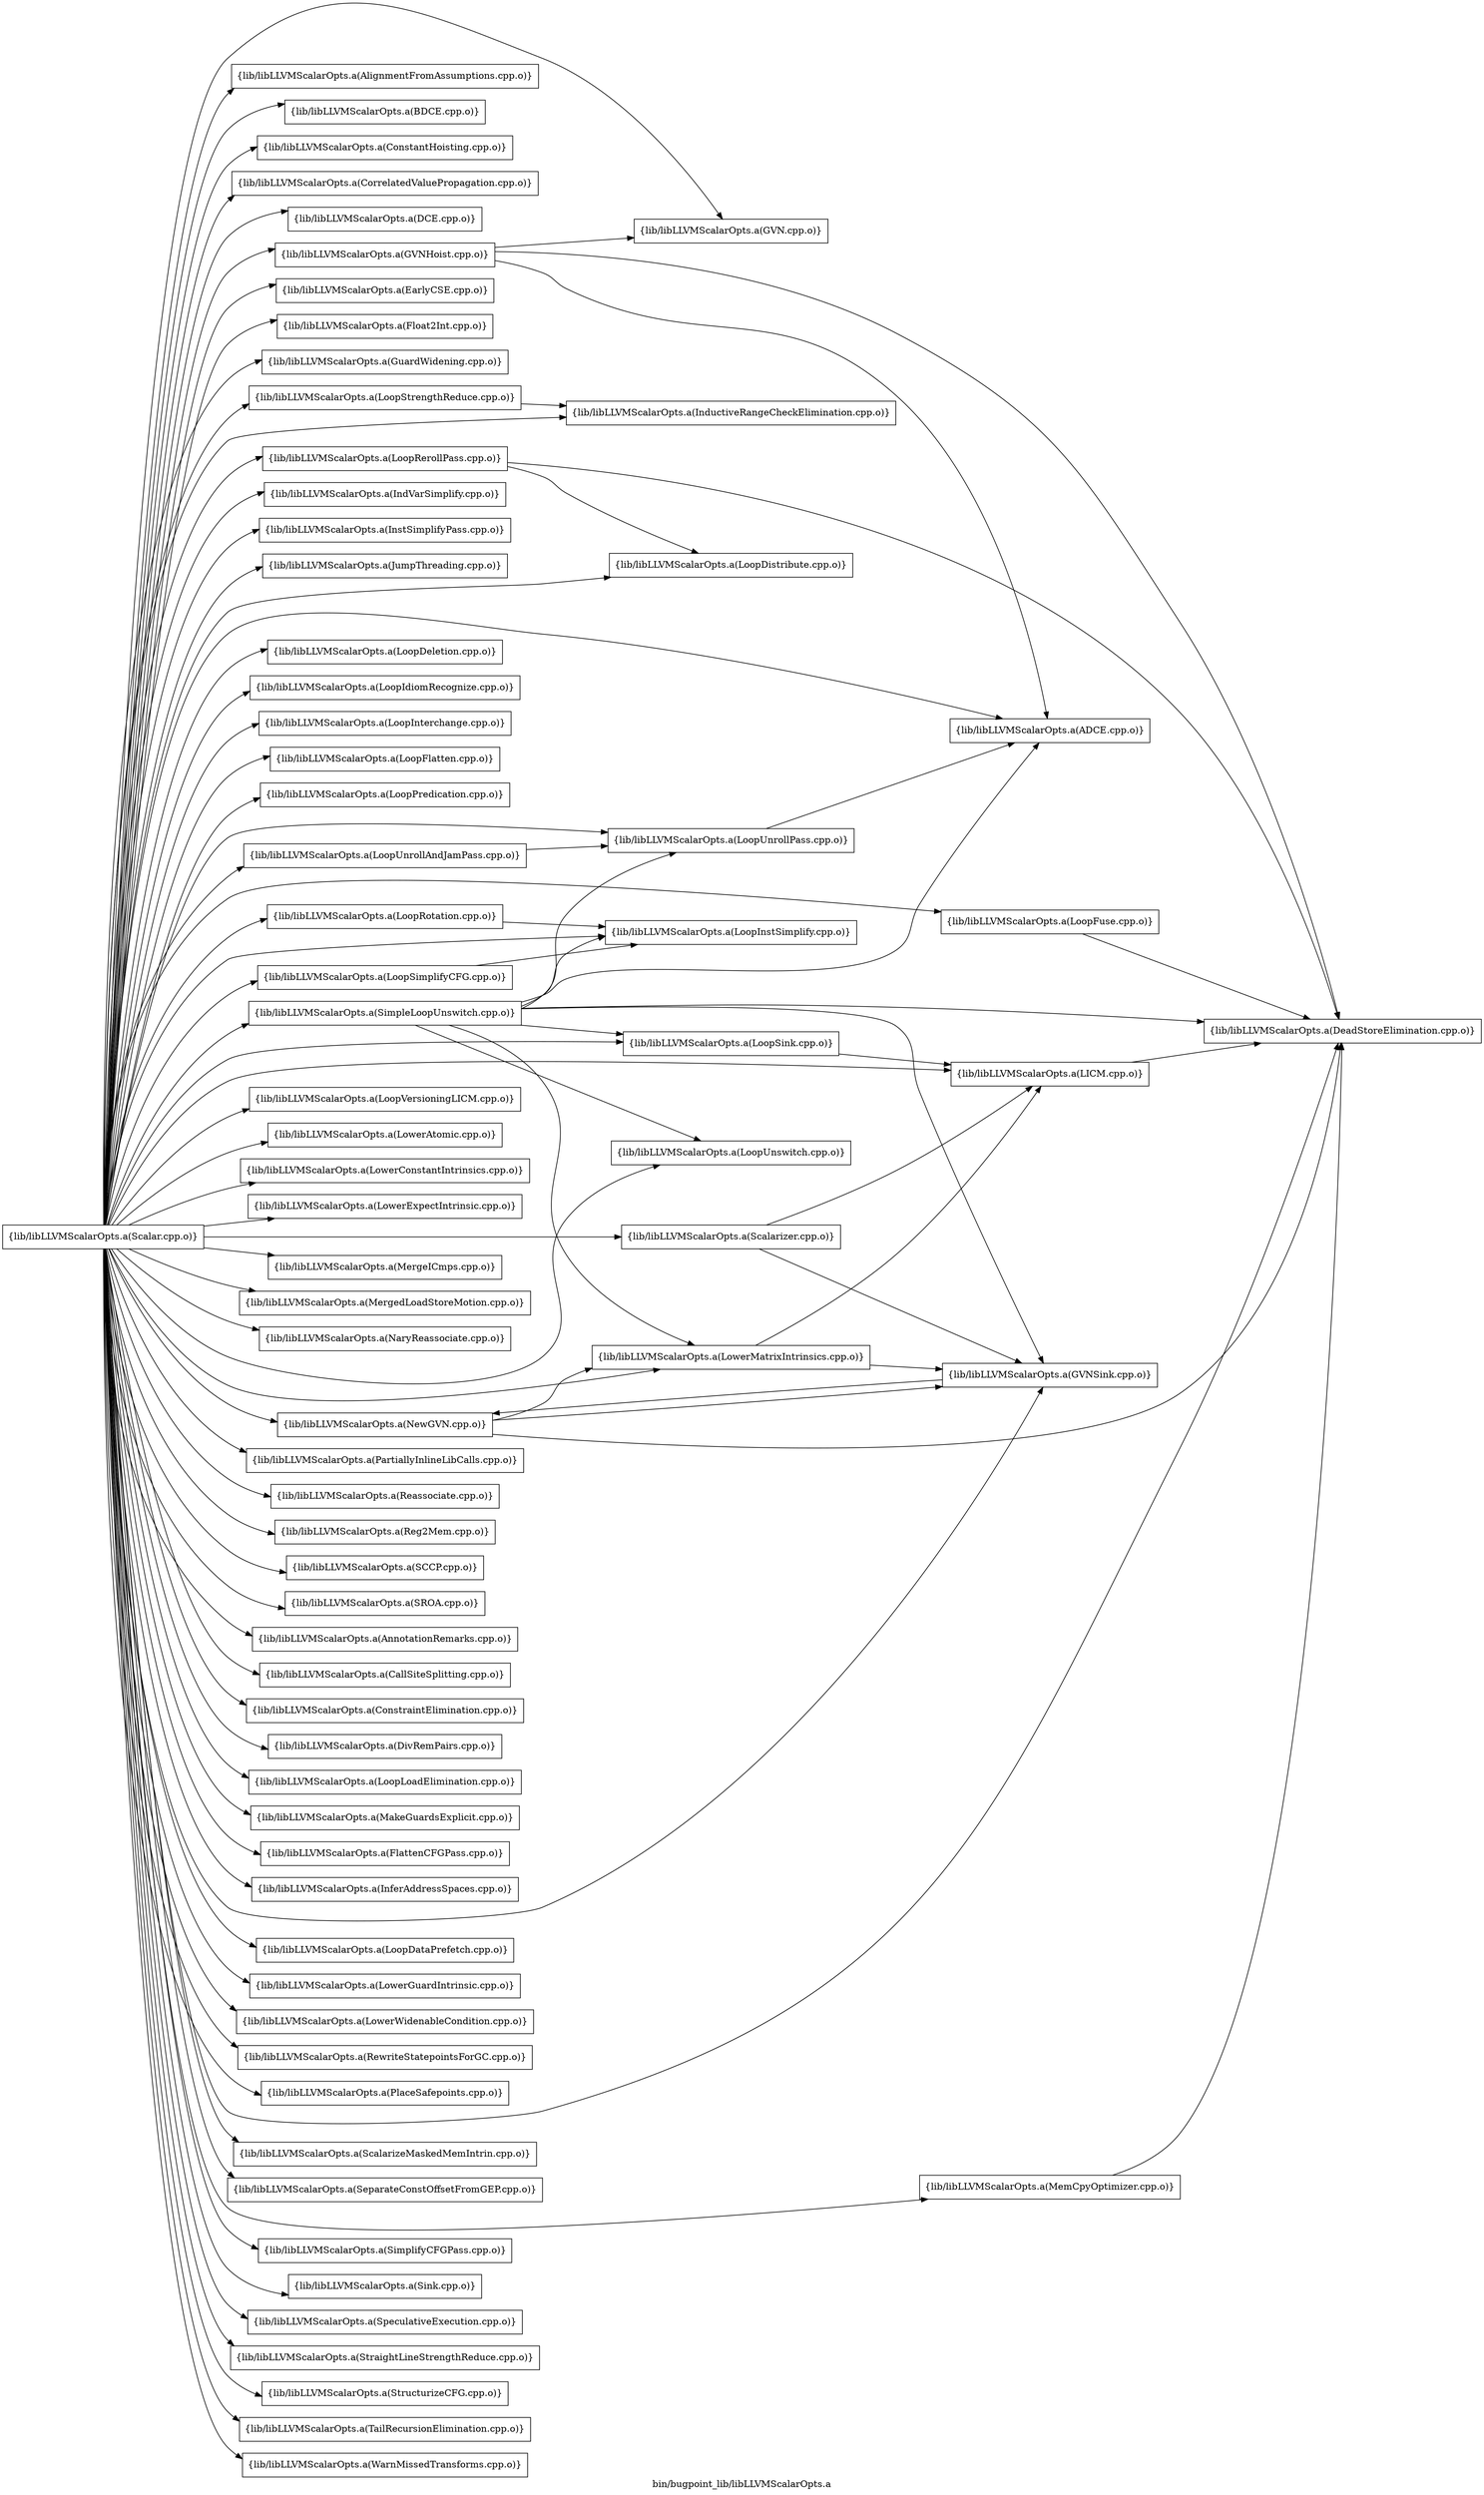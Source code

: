 digraph "bin/bugpoint_lib/libLLVMScalarOpts.a" {
	label="bin/bugpoint_lib/libLLVMScalarOpts.a";
	rankdir=LR;

	Node0x5646d48a3318 [shape=record,shape=box,group=0,label="{lib/libLLVMScalarOpts.a(ADCE.cpp.o)}"];
	Node0x5646d4890c18 [shape=record,shape=box,group=0,label="{lib/libLLVMScalarOpts.a(AlignmentFromAssumptions.cpp.o)}"];
	Node0x5646d4892518 [shape=record,shape=box,group=0,label="{lib/libLLVMScalarOpts.a(BDCE.cpp.o)}"];
	Node0x5646d4891de8 [shape=record,shape=box,group=0,label="{lib/libLLVMScalarOpts.a(ConstantHoisting.cpp.o)}"];
	Node0x5646d4892978 [shape=record,shape=box,group=0,label="{lib/libLLVMScalarOpts.a(CorrelatedValuePropagation.cpp.o)}"];
	Node0x5646d4886808 [shape=record,shape=box,group=0,label="{lib/libLLVMScalarOpts.a(DCE.cpp.o)}"];
	Node0x5646d48873e8 [shape=record,shape=box,group=0,label="{lib/libLLVMScalarOpts.a(DeadStoreElimination.cpp.o)}"];
	Node0x5646d4887a78 [shape=record,shape=box,group=0,label="{lib/libLLVMScalarOpts.a(EarlyCSE.cpp.o)}"];
	Node0x5646d48886f8 [shape=record,shape=box,group=0,label="{lib/libLLVMScalarOpts.a(Float2Int.cpp.o)}"];
	Node0x5646d4884238 [shape=record,shape=box,group=0,label="{lib/libLLVMScalarOpts.a(GuardWidening.cpp.o)}"];
	Node0x5646d4884648 [shape=record,shape=box,group=0,label="{lib/libLLVMScalarOpts.a(GVN.cpp.o)}"];
	Node0x5646d4884d28 [shape=record,shape=box,group=0,label="{lib/libLLVMScalarOpts.a(GVNHoist.cpp.o)}"];
	Node0x5646d4884d28 -> Node0x5646d48a3318;
	Node0x5646d4884d28 -> Node0x5646d48873e8;
	Node0x5646d4884d28 -> Node0x5646d4884648;
	Node0x5646d4881768 [shape=record,shape=box,group=0,label="{lib/libLLVMScalarOpts.a(InductiveRangeCheckElimination.cpp.o)}"];
	Node0x5646d488b998 [shape=record,shape=box,group=0,label="{lib/libLLVMScalarOpts.a(IndVarSimplify.cpp.o)}"];
	Node0x5646d488d018 [shape=record,shape=box,group=0,label="{lib/libLLVMScalarOpts.a(InstSimplifyPass.cpp.o)}"];
	Node0x5646d488c898 [shape=record,shape=box,group=0,label="{lib/libLLVMScalarOpts.a(JumpThreading.cpp.o)}"];
	Node0x5646d488cb68 [shape=record,shape=box,group=0,label="{lib/libLLVMScalarOpts.a(LICM.cpp.o)}"];
	Node0x5646d488cb68 -> Node0x5646d48873e8;
	Node0x5646d487f3c8 [shape=record,shape=box,group=0,label="{lib/libLLVMScalarOpts.a(LoopSink.cpp.o)}"];
	Node0x5646d487f3c8 -> Node0x5646d488cb68;
	Node0x5646d487f0a8 [shape=record,shape=box,group=0,label="{lib/libLLVMScalarOpts.a(LoopDeletion.cpp.o)}"];
	Node0x5646d48808b8 [shape=record,shape=box,group=0,label="{lib/libLLVMScalarOpts.a(LoopIdiomRecognize.cpp.o)}"];
	Node0x5646d487d0c8 [shape=record,shape=box,group=0,label="{lib/libLLVMScalarOpts.a(LoopInterchange.cpp.o)}"];
	Node0x5646d489cc98 [shape=record,shape=box,group=0,label="{lib/libLLVMScalarOpts.a(LoopFlatten.cpp.o)}"];
	Node0x5646d489e598 [shape=record,shape=box,group=0,label="{lib/libLLVMScalarOpts.a(LoopPredication.cpp.o)}"];
	Node0x5646d489de68 [shape=record,shape=box,group=0,label="{lib/libLLVMScalarOpts.a(LoopRerollPass.cpp.o)}"];
	Node0x5646d489de68 -> Node0x5646d48873e8;
	Node0x5646d489de68 -> Node0x5646d4880cc8;
	Node0x5646d4882ac8 [shape=record,shape=box,group=0,label="{lib/libLLVMScalarOpts.a(LoopRotation.cpp.o)}"];
	Node0x5646d4882ac8 -> Node0x5646d4880958;
	Node0x5646d48831a8 [shape=record,shape=box,group=0,label="{lib/libLLVMScalarOpts.a(LoopSimplifyCFG.cpp.o)}"];
	Node0x5646d48831a8 -> Node0x5646d4880958;
	Node0x5646d48811c8 [shape=record,shape=box,group=0,label="{lib/libLLVMScalarOpts.a(LoopStrengthReduce.cpp.o)}"];
	Node0x5646d48811c8 -> Node0x5646d4881768;
	Node0x5646d48817b8 [shape=record,shape=box,group=0,label="{lib/libLLVMScalarOpts.a(LoopUnrollPass.cpp.o)}"];
	Node0x5646d48817b8 -> Node0x5646d48a3318;
	Node0x5646d4884d78 [shape=record,shape=box,group=0,label="{lib/libLLVMScalarOpts.a(LoopUnrollAndJamPass.cpp.o)}"];
	Node0x5646d4884d78 -> Node0x5646d48817b8;
	Node0x5646d48854a8 [shape=record,shape=box,group=0,label="{lib/libLLVMScalarOpts.a(LoopUnswitch.cpp.o)}"];
	Node0x5646d4894a48 [shape=record,shape=box,group=0,label="{lib/libLLVMScalarOpts.a(LoopVersioningLICM.cpp.o)}"];
	Node0x5646d4894368 [shape=record,shape=box,group=0,label="{lib/libLLVMScalarOpts.a(LowerAtomic.cpp.o)}"];
	Node0x5646d488c5c8 [shape=record,shape=box,group=0,label="{lib/libLLVMScalarOpts.a(LowerConstantIntrinsics.cpp.o)}"];
	Node0x5646d488ccf8 [shape=record,shape=box,group=0,label="{lib/libLLVMScalarOpts.a(LowerExpectIntrinsic.cpp.o)}"];
	Node0x5646d488b2b8 [shape=record,shape=box,group=0,label="{lib/libLLVMScalarOpts.a(MemCpyOptimizer.cpp.o)}"];
	Node0x5646d488b2b8 -> Node0x5646d48873e8;
	Node0x5646d488b9e8 [shape=record,shape=box,group=0,label="{lib/libLLVMScalarOpts.a(MergeICmps.cpp.o)}"];
	Node0x5646d488c208 [shape=record,shape=box,group=0,label="{lib/libLLVMScalarOpts.a(MergedLoadStoreMotion.cpp.o)}"];
	Node0x5646d488efa8 [shape=record,shape=box,group=0,label="{lib/libLLVMScalarOpts.a(NaryReassociate.cpp.o)}"];
	Node0x5646d488f908 [shape=record,shape=box,group=0,label="{lib/libLLVMScalarOpts.a(NewGVN.cpp.o)}"];
	Node0x5646d488f908 -> Node0x5646d48873e8;
	Node0x5646d488f908 -> Node0x5646d4885f48;
	Node0x5646d488f908 -> Node0x5646d488d478;
	Node0x5646d4890128 [shape=record,shape=box,group=0,label="{lib/libLLVMScalarOpts.a(PartiallyInlineLibCalls.cpp.o)}"];
	Node0x5646d488ea58 [shape=record,shape=box,group=0,label="{lib/libLLVMScalarOpts.a(Reassociate.cpp.o)}"];
	Node0x5646d488e788 [shape=record,shape=box,group=0,label="{lib/libLLVMScalarOpts.a(Reg2Mem.cpp.o)}"];
	Node0x5646d488d928 [shape=record,shape=box,group=0,label="{lib/libLLVMScalarOpts.a(SCCP.cpp.o)}"];
	Node0x5646d488d888 [shape=record,shape=box,group=0,label="{lib/libLLVMScalarOpts.a(SROA.cpp.o)}"];
	Node0x5646d488c938 [shape=record,shape=box,group=0,label="{lib/libLLVMScalarOpts.a(Scalar.cpp.o)}"];
	Node0x5646d488c938 -> Node0x5646d48a3318;
	Node0x5646d488c938 -> Node0x5646d4890c18;
	Node0x5646d488c938 -> Node0x5646d4890b78;
	Node0x5646d488c938 -> Node0x5646d4892518;
	Node0x5646d488c938 -> Node0x5646d4892338;
	Node0x5646d488c938 -> Node0x5646d4891de8;
	Node0x5646d488c938 -> Node0x5646d48938c8;
	Node0x5646d488c938 -> Node0x5646d4892978;
	Node0x5646d488c938 -> Node0x5646d4886808;
	Node0x5646d488c938 -> Node0x5646d48873e8;
	Node0x5646d488c938 -> Node0x5646d4887708;
	Node0x5646d488c938 -> Node0x5646d4887a78;
	Node0x5646d488c938 -> Node0x5646d48886f8;
	Node0x5646d488c938 -> Node0x5646d4884238;
	Node0x5646d488c938 -> Node0x5646d4884648;
	Node0x5646d488c938 -> Node0x5646d4884d28;
	Node0x5646d488c938 -> Node0x5646d4885f48;
	Node0x5646d488c938 -> Node0x5646d4881768;
	Node0x5646d488c938 -> Node0x5646d488b998;
	Node0x5646d488c938 -> Node0x5646d488d018;
	Node0x5646d488c938 -> Node0x5646d488c898;
	Node0x5646d488c938 -> Node0x5646d488cb68;
	Node0x5646d488c938 -> Node0x5646d487f3c8;
	Node0x5646d488c938 -> Node0x5646d487f0a8;
	Node0x5646d488c938 -> Node0x5646d4880cc8;
	Node0x5646d488c938 -> Node0x5646d48808b8;
	Node0x5646d488c938 -> Node0x5646d4880958;
	Node0x5646d488c938 -> Node0x5646d487d0c8;
	Node0x5646d488c938 -> Node0x5646d489cc98;
	Node0x5646d488c938 -> Node0x5646d489ee08;
	Node0x5646d488c938 -> Node0x5646d489e598;
	Node0x5646d488c938 -> Node0x5646d489de68;
	Node0x5646d488c938 -> Node0x5646d4882ac8;
	Node0x5646d488c938 -> Node0x5646d48831a8;
	Node0x5646d488c938 -> Node0x5646d48811c8;
	Node0x5646d488c938 -> Node0x5646d48817b8;
	Node0x5646d488c938 -> Node0x5646d4884d78;
	Node0x5646d488c938 -> Node0x5646d48854a8;
	Node0x5646d488c938 -> Node0x5646d4894a48;
	Node0x5646d488c938 -> Node0x5646d4894368;
	Node0x5646d488c938 -> Node0x5646d488c5c8;
	Node0x5646d488c938 -> Node0x5646d488ccf8;
	Node0x5646d488c938 -> Node0x5646d488d478;
	Node0x5646d488c938 -> Node0x5646d488b2b8;
	Node0x5646d488c938 -> Node0x5646d488b9e8;
	Node0x5646d488c938 -> Node0x5646d488c208;
	Node0x5646d488c938 -> Node0x5646d488efa8;
	Node0x5646d488c938 -> Node0x5646d488f908;
	Node0x5646d488c938 -> Node0x5646d4890128;
	Node0x5646d488c938 -> Node0x5646d488ea58;
	Node0x5646d488c938 -> Node0x5646d488e788;
	Node0x5646d488c938 -> Node0x5646d488d928;
	Node0x5646d488c938 -> Node0x5646d488d888;
	Node0x5646d488c938 -> Node0x5646d488c348;
	Node0x5646d488c938 -> Node0x5646d488b678;
	Node0x5646d488c938 -> Node0x5646d488b448;
	Node0x5646d488c938 -> Node0x5646d488aae8;
	Node0x5646d488c938 -> Node0x5646d488a318;
	Node0x5646d488c938 -> Node0x5646d4885b38;
	Node0x5646d488c938 -> Node0x5646d4886268;
	Node0x5646d488c938 -> Node0x5646d4883928;
	Node0x5646d488c938 -> Node0x5646d4884968;
	Node0x5646d488c938 -> Node0x5646d4887618;
	Node0x5646d488c938 -> Node0x5646d4888798;
	Node0x5646d488c938 -> Node0x5646d4886718;
	Node0x5646d488c938 -> Node0x5646d4886448;
	Node0x5646d488c938 -> Node0x5646d4887438;
	Node0x5646d488c938 -> Node0x5646d488a2c8;
	Node0x5646d488c938 -> Node0x5646d489c748;
	Node0x5646d488c938 -> Node0x5646d489bb68;
	Node0x5646d488c938 -> Node0x5646d48a23c8;
	Node0x5646d488c938 -> Node0x5646d48a1ba8;
	Node0x5646d488c938 -> Node0x5646d48a1e78;
	Node0x5646d4887618 [shape=record,shape=box,group=0,label="{lib/libLLVMScalarOpts.a(Scalarizer.cpp.o)}"];
	Node0x5646d4887618 -> Node0x5646d4885f48;
	Node0x5646d4887618 -> Node0x5646d488cb68;
	Node0x5646d4888798 [shape=record,shape=box,group=0,label="{lib/libLLVMScalarOpts.a(ScalarizeMaskedMemIntrin.cpp.o)}"];
	Node0x5646d4886718 [shape=record,shape=box,group=0,label="{lib/libLLVMScalarOpts.a(SeparateConstOffsetFromGEP.cpp.o)}"];
	Node0x5646d4887438 [shape=record,shape=box,group=0,label="{lib/libLLVMScalarOpts.a(SimplifyCFGPass.cpp.o)}"];
	Node0x5646d488a2c8 [shape=record,shape=box,group=0,label="{lib/libLLVMScalarOpts.a(Sink.cpp.o)}"];
	Node0x5646d489c748 [shape=record,shape=box,group=0,label="{lib/libLLVMScalarOpts.a(SpeculativeExecution.cpp.o)}"];
	Node0x5646d489bb68 [shape=record,shape=box,group=0,label="{lib/libLLVMScalarOpts.a(StraightLineStrengthReduce.cpp.o)}"];
	Node0x5646d48a23c8 [shape=record,shape=box,group=0,label="{lib/libLLVMScalarOpts.a(StructurizeCFG.cpp.o)}"];
	Node0x5646d48a1ba8 [shape=record,shape=box,group=0,label="{lib/libLLVMScalarOpts.a(TailRecursionElimination.cpp.o)}"];
	Node0x5646d48a1e78 [shape=record,shape=box,group=0,label="{lib/libLLVMScalarOpts.a(WarnMissedTransforms.cpp.o)}"];
	Node0x5646d4890b78 [shape=record,shape=box,group=0,label="{lib/libLLVMScalarOpts.a(AnnotationRemarks.cpp.o)}"];
	Node0x5646d4892338 [shape=record,shape=box,group=0,label="{lib/libLLVMScalarOpts.a(CallSiteSplitting.cpp.o)}"];
	Node0x5646d48938c8 [shape=record,shape=box,group=0,label="{lib/libLLVMScalarOpts.a(ConstraintElimination.cpp.o)}"];
	Node0x5646d4887708 [shape=record,shape=box,group=0,label="{lib/libLLVMScalarOpts.a(DivRemPairs.cpp.o)}"];
	Node0x5646d4885f48 [shape=record,shape=box,group=0,label="{lib/libLLVMScalarOpts.a(GVNSink.cpp.o)}"];
	Node0x5646d4885f48 -> Node0x5646d488f908;
	Node0x5646d4880cc8 [shape=record,shape=box,group=0,label="{lib/libLLVMScalarOpts.a(LoopDistribute.cpp.o)}"];
	Node0x5646d4880958 [shape=record,shape=box,group=0,label="{lib/libLLVMScalarOpts.a(LoopInstSimplify.cpp.o)}"];
	Node0x5646d489ee08 [shape=record,shape=box,group=0,label="{lib/libLLVMScalarOpts.a(LoopLoadElimination.cpp.o)}"];
	Node0x5646d488d478 [shape=record,shape=box,group=0,label="{lib/libLLVMScalarOpts.a(LowerMatrixIntrinsics.cpp.o)}"];
	Node0x5646d488d478 -> Node0x5646d4885f48;
	Node0x5646d488d478 -> Node0x5646d488cb68;
	Node0x5646d4886448 [shape=record,shape=box,group=0,label="{lib/libLLVMScalarOpts.a(SimpleLoopUnswitch.cpp.o)}"];
	Node0x5646d4886448 -> Node0x5646d48a3318;
	Node0x5646d4886448 -> Node0x5646d48873e8;
	Node0x5646d4886448 -> Node0x5646d4885f48;
	Node0x5646d4886448 -> Node0x5646d487f3c8;
	Node0x5646d4886448 -> Node0x5646d4880958;
	Node0x5646d4886448 -> Node0x5646d48817b8;
	Node0x5646d4886448 -> Node0x5646d48854a8;
	Node0x5646d4886448 -> Node0x5646d488d478;
	Node0x5646d488c348 [shape=record,shape=box,group=0,label="{lib/libLLVMScalarOpts.a(MakeGuardsExplicit.cpp.o)}"];
	Node0x5646d488b678 [shape=record,shape=box,group=0,label="{lib/libLLVMScalarOpts.a(FlattenCFGPass.cpp.o)}"];
	Node0x5646d488b448 [shape=record,shape=box,group=0,label="{lib/libLLVMScalarOpts.a(InferAddressSpaces.cpp.o)}"];
	Node0x5646d488aae8 [shape=record,shape=box,group=0,label="{lib/libLLVMScalarOpts.a(LoopFuse.cpp.o)}"];
	Node0x5646d488aae8 -> Node0x5646d48873e8;
	Node0x5646d488a318 [shape=record,shape=box,group=0,label="{lib/libLLVMScalarOpts.a(LoopDataPrefetch.cpp.o)}"];
	Node0x5646d4885b38 [shape=record,shape=box,group=0,label="{lib/libLLVMScalarOpts.a(LowerGuardIntrinsic.cpp.o)}"];
	Node0x5646d4886268 [shape=record,shape=box,group=0,label="{lib/libLLVMScalarOpts.a(LowerWidenableCondition.cpp.o)}"];
	Node0x5646d4883928 [shape=record,shape=box,group=0,label="{lib/libLLVMScalarOpts.a(RewriteStatepointsForGC.cpp.o)}"];
	Node0x5646d4884968 [shape=record,shape=box,group=0,label="{lib/libLLVMScalarOpts.a(PlaceSafepoints.cpp.o)}"];
}
